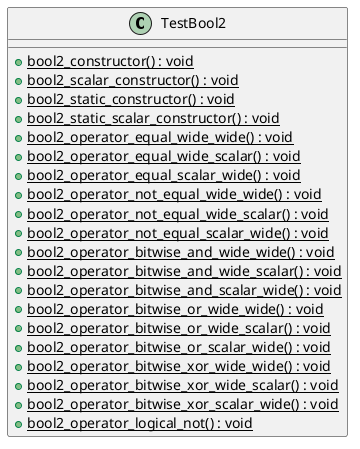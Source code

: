 @startuml
class TestBool2 {
    + {static} bool2_constructor() : void
    + {static} bool2_scalar_constructor() : void
    + {static} bool2_static_constructor() : void
    + {static} bool2_static_scalar_constructor() : void
    + {static} bool2_operator_equal_wide_wide() : void
    + {static} bool2_operator_equal_wide_scalar() : void
    + {static} bool2_operator_equal_scalar_wide() : void
    + {static} bool2_operator_not_equal_wide_wide() : void
    + {static} bool2_operator_not_equal_wide_scalar() : void
    + {static} bool2_operator_not_equal_scalar_wide() : void
    + {static} bool2_operator_bitwise_and_wide_wide() : void
    + {static} bool2_operator_bitwise_and_wide_scalar() : void
    + {static} bool2_operator_bitwise_and_scalar_wide() : void
    + {static} bool2_operator_bitwise_or_wide_wide() : void
    + {static} bool2_operator_bitwise_or_wide_scalar() : void
    + {static} bool2_operator_bitwise_or_scalar_wide() : void
    + {static} bool2_operator_bitwise_xor_wide_wide() : void
    + {static} bool2_operator_bitwise_xor_wide_scalar() : void
    + {static} bool2_operator_bitwise_xor_scalar_wide() : void
    + {static} bool2_operator_logical_not() : void
}
@enduml
